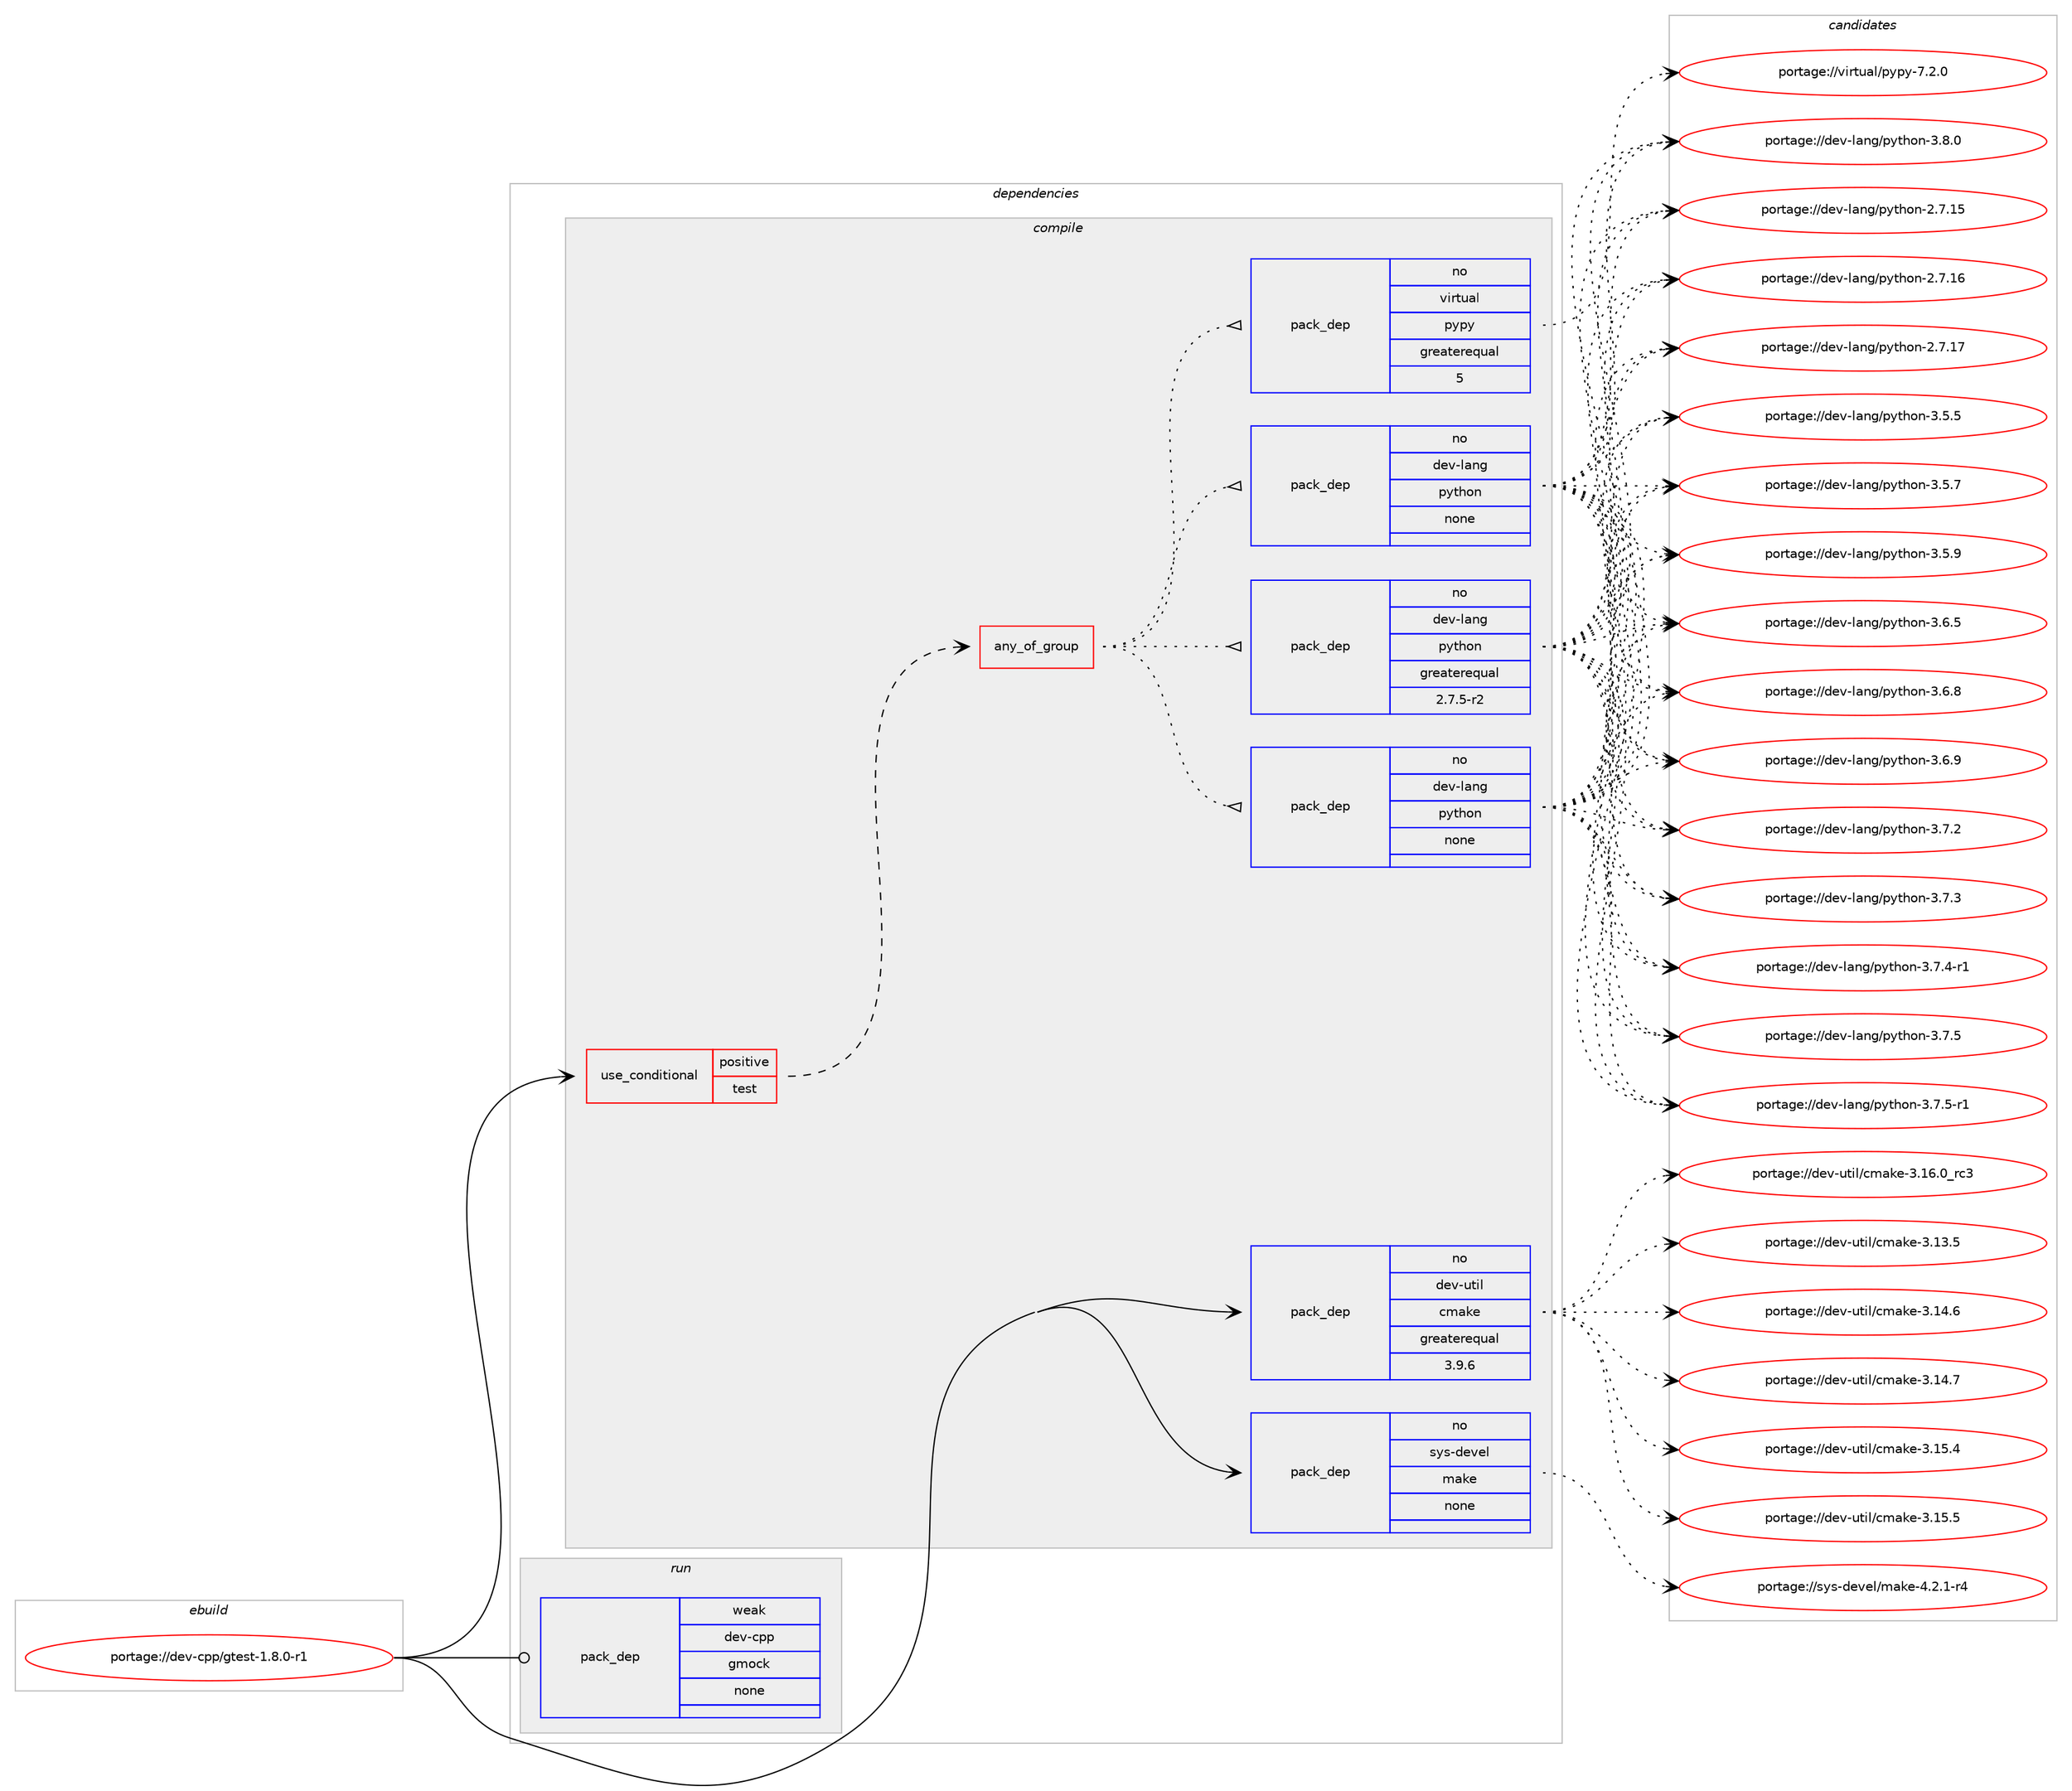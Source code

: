 digraph prolog {

# *************
# Graph options
# *************

newrank=true;
concentrate=true;
compound=true;
graph [rankdir=LR,fontname=Helvetica,fontsize=10,ranksep=1.5];#, ranksep=2.5, nodesep=0.2];
edge  [arrowhead=vee];
node  [fontname=Helvetica,fontsize=10];

# **********
# The ebuild
# **********

subgraph cluster_leftcol {
color=gray;
rank=same;
label=<<i>ebuild</i>>;
id [label="portage://dev-cpp/gtest-1.8.0-r1", color=red, width=4, href="../dev-cpp/gtest-1.8.0-r1.svg"];
}

# ****************
# The dependencies
# ****************

subgraph cluster_midcol {
color=gray;
label=<<i>dependencies</i>>;
subgraph cluster_compile {
fillcolor="#eeeeee";
style=filled;
label=<<i>compile</i>>;
subgraph cond11880 {
dependency52455 [label=<<TABLE BORDER="0" CELLBORDER="1" CELLSPACING="0" CELLPADDING="4"><TR><TD ROWSPAN="3" CELLPADDING="10">use_conditional</TD></TR><TR><TD>positive</TD></TR><TR><TD>test</TD></TR></TABLE>>, shape=none, color=red];
subgraph any1095 {
dependency52456 [label=<<TABLE BORDER="0" CELLBORDER="1" CELLSPACING="0" CELLPADDING="4"><TR><TD CELLPADDING="10">any_of_group</TD></TR></TABLE>>, shape=none, color=red];subgraph pack39452 {
dependency52457 [label=<<TABLE BORDER="0" CELLBORDER="1" CELLSPACING="0" CELLPADDING="4" WIDTH="220"><TR><TD ROWSPAN="6" CELLPADDING="30">pack_dep</TD></TR><TR><TD WIDTH="110">no</TD></TR><TR><TD>dev-lang</TD></TR><TR><TD>python</TD></TR><TR><TD>none</TD></TR><TR><TD></TD></TR></TABLE>>, shape=none, color=blue];
}
dependency52456:e -> dependency52457:w [weight=20,style="dotted",arrowhead="oinv"];
subgraph pack39453 {
dependency52458 [label=<<TABLE BORDER="0" CELLBORDER="1" CELLSPACING="0" CELLPADDING="4" WIDTH="220"><TR><TD ROWSPAN="6" CELLPADDING="30">pack_dep</TD></TR><TR><TD WIDTH="110">no</TD></TR><TR><TD>dev-lang</TD></TR><TR><TD>python</TD></TR><TR><TD>none</TD></TR><TR><TD></TD></TR></TABLE>>, shape=none, color=blue];
}
dependency52456:e -> dependency52458:w [weight=20,style="dotted",arrowhead="oinv"];
subgraph pack39454 {
dependency52459 [label=<<TABLE BORDER="0" CELLBORDER="1" CELLSPACING="0" CELLPADDING="4" WIDTH="220"><TR><TD ROWSPAN="6" CELLPADDING="30">pack_dep</TD></TR><TR><TD WIDTH="110">no</TD></TR><TR><TD>dev-lang</TD></TR><TR><TD>python</TD></TR><TR><TD>greaterequal</TD></TR><TR><TD>2.7.5-r2</TD></TR></TABLE>>, shape=none, color=blue];
}
dependency52456:e -> dependency52459:w [weight=20,style="dotted",arrowhead="oinv"];
subgraph pack39455 {
dependency52460 [label=<<TABLE BORDER="0" CELLBORDER="1" CELLSPACING="0" CELLPADDING="4" WIDTH="220"><TR><TD ROWSPAN="6" CELLPADDING="30">pack_dep</TD></TR><TR><TD WIDTH="110">no</TD></TR><TR><TD>virtual</TD></TR><TR><TD>pypy</TD></TR><TR><TD>greaterequal</TD></TR><TR><TD>5</TD></TR></TABLE>>, shape=none, color=blue];
}
dependency52456:e -> dependency52460:w [weight=20,style="dotted",arrowhead="oinv"];
}
dependency52455:e -> dependency52456:w [weight=20,style="dashed",arrowhead="vee"];
}
id:e -> dependency52455:w [weight=20,style="solid",arrowhead="vee"];
subgraph pack39456 {
dependency52461 [label=<<TABLE BORDER="0" CELLBORDER="1" CELLSPACING="0" CELLPADDING="4" WIDTH="220"><TR><TD ROWSPAN="6" CELLPADDING="30">pack_dep</TD></TR><TR><TD WIDTH="110">no</TD></TR><TR><TD>dev-util</TD></TR><TR><TD>cmake</TD></TR><TR><TD>greaterequal</TD></TR><TR><TD>3.9.6</TD></TR></TABLE>>, shape=none, color=blue];
}
id:e -> dependency52461:w [weight=20,style="solid",arrowhead="vee"];
subgraph pack39457 {
dependency52462 [label=<<TABLE BORDER="0" CELLBORDER="1" CELLSPACING="0" CELLPADDING="4" WIDTH="220"><TR><TD ROWSPAN="6" CELLPADDING="30">pack_dep</TD></TR><TR><TD WIDTH="110">no</TD></TR><TR><TD>sys-devel</TD></TR><TR><TD>make</TD></TR><TR><TD>none</TD></TR><TR><TD></TD></TR></TABLE>>, shape=none, color=blue];
}
id:e -> dependency52462:w [weight=20,style="solid",arrowhead="vee"];
}
subgraph cluster_compileandrun {
fillcolor="#eeeeee";
style=filled;
label=<<i>compile and run</i>>;
}
subgraph cluster_run {
fillcolor="#eeeeee";
style=filled;
label=<<i>run</i>>;
subgraph pack39458 {
dependency52463 [label=<<TABLE BORDER="0" CELLBORDER="1" CELLSPACING="0" CELLPADDING="4" WIDTH="220"><TR><TD ROWSPAN="6" CELLPADDING="30">pack_dep</TD></TR><TR><TD WIDTH="110">weak</TD></TR><TR><TD>dev-cpp</TD></TR><TR><TD>gmock</TD></TR><TR><TD>none</TD></TR><TR><TD></TD></TR></TABLE>>, shape=none, color=blue];
}
id:e -> dependency52463:w [weight=20,style="solid",arrowhead="odot"];
}
}

# **************
# The candidates
# **************

subgraph cluster_choices {
rank=same;
color=gray;
label=<<i>candidates</i>>;

subgraph choice39452 {
color=black;
nodesep=1;
choiceportage10010111845108971101034711212111610411111045504655464953 [label="portage://dev-lang/python-2.7.15", color=red, width=4,href="../dev-lang/python-2.7.15.svg"];
choiceportage10010111845108971101034711212111610411111045504655464954 [label="portage://dev-lang/python-2.7.16", color=red, width=4,href="../dev-lang/python-2.7.16.svg"];
choiceportage10010111845108971101034711212111610411111045504655464955 [label="portage://dev-lang/python-2.7.17", color=red, width=4,href="../dev-lang/python-2.7.17.svg"];
choiceportage100101118451089711010347112121116104111110455146534653 [label="portage://dev-lang/python-3.5.5", color=red, width=4,href="../dev-lang/python-3.5.5.svg"];
choiceportage100101118451089711010347112121116104111110455146534655 [label="portage://dev-lang/python-3.5.7", color=red, width=4,href="../dev-lang/python-3.5.7.svg"];
choiceportage100101118451089711010347112121116104111110455146534657 [label="portage://dev-lang/python-3.5.9", color=red, width=4,href="../dev-lang/python-3.5.9.svg"];
choiceportage100101118451089711010347112121116104111110455146544653 [label="portage://dev-lang/python-3.6.5", color=red, width=4,href="../dev-lang/python-3.6.5.svg"];
choiceportage100101118451089711010347112121116104111110455146544656 [label="portage://dev-lang/python-3.6.8", color=red, width=4,href="../dev-lang/python-3.6.8.svg"];
choiceportage100101118451089711010347112121116104111110455146544657 [label="portage://dev-lang/python-3.6.9", color=red, width=4,href="../dev-lang/python-3.6.9.svg"];
choiceportage100101118451089711010347112121116104111110455146554650 [label="portage://dev-lang/python-3.7.2", color=red, width=4,href="../dev-lang/python-3.7.2.svg"];
choiceportage100101118451089711010347112121116104111110455146554651 [label="portage://dev-lang/python-3.7.3", color=red, width=4,href="../dev-lang/python-3.7.3.svg"];
choiceportage1001011184510897110103471121211161041111104551465546524511449 [label="portage://dev-lang/python-3.7.4-r1", color=red, width=4,href="../dev-lang/python-3.7.4-r1.svg"];
choiceportage100101118451089711010347112121116104111110455146554653 [label="portage://dev-lang/python-3.7.5", color=red, width=4,href="../dev-lang/python-3.7.5.svg"];
choiceportage1001011184510897110103471121211161041111104551465546534511449 [label="portage://dev-lang/python-3.7.5-r1", color=red, width=4,href="../dev-lang/python-3.7.5-r1.svg"];
choiceportage100101118451089711010347112121116104111110455146564648 [label="portage://dev-lang/python-3.8.0", color=red, width=4,href="../dev-lang/python-3.8.0.svg"];
dependency52457:e -> choiceportage10010111845108971101034711212111610411111045504655464953:w [style=dotted,weight="100"];
dependency52457:e -> choiceportage10010111845108971101034711212111610411111045504655464954:w [style=dotted,weight="100"];
dependency52457:e -> choiceportage10010111845108971101034711212111610411111045504655464955:w [style=dotted,weight="100"];
dependency52457:e -> choiceportage100101118451089711010347112121116104111110455146534653:w [style=dotted,weight="100"];
dependency52457:e -> choiceportage100101118451089711010347112121116104111110455146534655:w [style=dotted,weight="100"];
dependency52457:e -> choiceportage100101118451089711010347112121116104111110455146534657:w [style=dotted,weight="100"];
dependency52457:e -> choiceportage100101118451089711010347112121116104111110455146544653:w [style=dotted,weight="100"];
dependency52457:e -> choiceportage100101118451089711010347112121116104111110455146544656:w [style=dotted,weight="100"];
dependency52457:e -> choiceportage100101118451089711010347112121116104111110455146544657:w [style=dotted,weight="100"];
dependency52457:e -> choiceportage100101118451089711010347112121116104111110455146554650:w [style=dotted,weight="100"];
dependency52457:e -> choiceportage100101118451089711010347112121116104111110455146554651:w [style=dotted,weight="100"];
dependency52457:e -> choiceportage1001011184510897110103471121211161041111104551465546524511449:w [style=dotted,weight="100"];
dependency52457:e -> choiceportage100101118451089711010347112121116104111110455146554653:w [style=dotted,weight="100"];
dependency52457:e -> choiceportage1001011184510897110103471121211161041111104551465546534511449:w [style=dotted,weight="100"];
dependency52457:e -> choiceportage100101118451089711010347112121116104111110455146564648:w [style=dotted,weight="100"];
}
subgraph choice39453 {
color=black;
nodesep=1;
choiceportage10010111845108971101034711212111610411111045504655464953 [label="portage://dev-lang/python-2.7.15", color=red, width=4,href="../dev-lang/python-2.7.15.svg"];
choiceportage10010111845108971101034711212111610411111045504655464954 [label="portage://dev-lang/python-2.7.16", color=red, width=4,href="../dev-lang/python-2.7.16.svg"];
choiceportage10010111845108971101034711212111610411111045504655464955 [label="portage://dev-lang/python-2.7.17", color=red, width=4,href="../dev-lang/python-2.7.17.svg"];
choiceportage100101118451089711010347112121116104111110455146534653 [label="portage://dev-lang/python-3.5.5", color=red, width=4,href="../dev-lang/python-3.5.5.svg"];
choiceportage100101118451089711010347112121116104111110455146534655 [label="portage://dev-lang/python-3.5.7", color=red, width=4,href="../dev-lang/python-3.5.7.svg"];
choiceportage100101118451089711010347112121116104111110455146534657 [label="portage://dev-lang/python-3.5.9", color=red, width=4,href="../dev-lang/python-3.5.9.svg"];
choiceportage100101118451089711010347112121116104111110455146544653 [label="portage://dev-lang/python-3.6.5", color=red, width=4,href="../dev-lang/python-3.6.5.svg"];
choiceportage100101118451089711010347112121116104111110455146544656 [label="portage://dev-lang/python-3.6.8", color=red, width=4,href="../dev-lang/python-3.6.8.svg"];
choiceportage100101118451089711010347112121116104111110455146544657 [label="portage://dev-lang/python-3.6.9", color=red, width=4,href="../dev-lang/python-3.6.9.svg"];
choiceportage100101118451089711010347112121116104111110455146554650 [label="portage://dev-lang/python-3.7.2", color=red, width=4,href="../dev-lang/python-3.7.2.svg"];
choiceportage100101118451089711010347112121116104111110455146554651 [label="portage://dev-lang/python-3.7.3", color=red, width=4,href="../dev-lang/python-3.7.3.svg"];
choiceportage1001011184510897110103471121211161041111104551465546524511449 [label="portage://dev-lang/python-3.7.4-r1", color=red, width=4,href="../dev-lang/python-3.7.4-r1.svg"];
choiceportage100101118451089711010347112121116104111110455146554653 [label="portage://dev-lang/python-3.7.5", color=red, width=4,href="../dev-lang/python-3.7.5.svg"];
choiceportage1001011184510897110103471121211161041111104551465546534511449 [label="portage://dev-lang/python-3.7.5-r1", color=red, width=4,href="../dev-lang/python-3.7.5-r1.svg"];
choiceportage100101118451089711010347112121116104111110455146564648 [label="portage://dev-lang/python-3.8.0", color=red, width=4,href="../dev-lang/python-3.8.0.svg"];
dependency52458:e -> choiceportage10010111845108971101034711212111610411111045504655464953:w [style=dotted,weight="100"];
dependency52458:e -> choiceportage10010111845108971101034711212111610411111045504655464954:w [style=dotted,weight="100"];
dependency52458:e -> choiceportage10010111845108971101034711212111610411111045504655464955:w [style=dotted,weight="100"];
dependency52458:e -> choiceportage100101118451089711010347112121116104111110455146534653:w [style=dotted,weight="100"];
dependency52458:e -> choiceportage100101118451089711010347112121116104111110455146534655:w [style=dotted,weight="100"];
dependency52458:e -> choiceportage100101118451089711010347112121116104111110455146534657:w [style=dotted,weight="100"];
dependency52458:e -> choiceportage100101118451089711010347112121116104111110455146544653:w [style=dotted,weight="100"];
dependency52458:e -> choiceportage100101118451089711010347112121116104111110455146544656:w [style=dotted,weight="100"];
dependency52458:e -> choiceportage100101118451089711010347112121116104111110455146544657:w [style=dotted,weight="100"];
dependency52458:e -> choiceportage100101118451089711010347112121116104111110455146554650:w [style=dotted,weight="100"];
dependency52458:e -> choiceportage100101118451089711010347112121116104111110455146554651:w [style=dotted,weight="100"];
dependency52458:e -> choiceportage1001011184510897110103471121211161041111104551465546524511449:w [style=dotted,weight="100"];
dependency52458:e -> choiceportage100101118451089711010347112121116104111110455146554653:w [style=dotted,weight="100"];
dependency52458:e -> choiceportage1001011184510897110103471121211161041111104551465546534511449:w [style=dotted,weight="100"];
dependency52458:e -> choiceportage100101118451089711010347112121116104111110455146564648:w [style=dotted,weight="100"];
}
subgraph choice39454 {
color=black;
nodesep=1;
choiceportage10010111845108971101034711212111610411111045504655464953 [label="portage://dev-lang/python-2.7.15", color=red, width=4,href="../dev-lang/python-2.7.15.svg"];
choiceportage10010111845108971101034711212111610411111045504655464954 [label="portage://dev-lang/python-2.7.16", color=red, width=4,href="../dev-lang/python-2.7.16.svg"];
choiceportage10010111845108971101034711212111610411111045504655464955 [label="portage://dev-lang/python-2.7.17", color=red, width=4,href="../dev-lang/python-2.7.17.svg"];
choiceportage100101118451089711010347112121116104111110455146534653 [label="portage://dev-lang/python-3.5.5", color=red, width=4,href="../dev-lang/python-3.5.5.svg"];
choiceportage100101118451089711010347112121116104111110455146534655 [label="portage://dev-lang/python-3.5.7", color=red, width=4,href="../dev-lang/python-3.5.7.svg"];
choiceportage100101118451089711010347112121116104111110455146534657 [label="portage://dev-lang/python-3.5.9", color=red, width=4,href="../dev-lang/python-3.5.9.svg"];
choiceportage100101118451089711010347112121116104111110455146544653 [label="portage://dev-lang/python-3.6.5", color=red, width=4,href="../dev-lang/python-3.6.5.svg"];
choiceportage100101118451089711010347112121116104111110455146544656 [label="portage://dev-lang/python-3.6.8", color=red, width=4,href="../dev-lang/python-3.6.8.svg"];
choiceportage100101118451089711010347112121116104111110455146544657 [label="portage://dev-lang/python-3.6.9", color=red, width=4,href="../dev-lang/python-3.6.9.svg"];
choiceportage100101118451089711010347112121116104111110455146554650 [label="portage://dev-lang/python-3.7.2", color=red, width=4,href="../dev-lang/python-3.7.2.svg"];
choiceportage100101118451089711010347112121116104111110455146554651 [label="portage://dev-lang/python-3.7.3", color=red, width=4,href="../dev-lang/python-3.7.3.svg"];
choiceportage1001011184510897110103471121211161041111104551465546524511449 [label="portage://dev-lang/python-3.7.4-r1", color=red, width=4,href="../dev-lang/python-3.7.4-r1.svg"];
choiceportage100101118451089711010347112121116104111110455146554653 [label="portage://dev-lang/python-3.7.5", color=red, width=4,href="../dev-lang/python-3.7.5.svg"];
choiceportage1001011184510897110103471121211161041111104551465546534511449 [label="portage://dev-lang/python-3.7.5-r1", color=red, width=4,href="../dev-lang/python-3.7.5-r1.svg"];
choiceportage100101118451089711010347112121116104111110455146564648 [label="portage://dev-lang/python-3.8.0", color=red, width=4,href="../dev-lang/python-3.8.0.svg"];
dependency52459:e -> choiceportage10010111845108971101034711212111610411111045504655464953:w [style=dotted,weight="100"];
dependency52459:e -> choiceportage10010111845108971101034711212111610411111045504655464954:w [style=dotted,weight="100"];
dependency52459:e -> choiceportage10010111845108971101034711212111610411111045504655464955:w [style=dotted,weight="100"];
dependency52459:e -> choiceportage100101118451089711010347112121116104111110455146534653:w [style=dotted,weight="100"];
dependency52459:e -> choiceportage100101118451089711010347112121116104111110455146534655:w [style=dotted,weight="100"];
dependency52459:e -> choiceportage100101118451089711010347112121116104111110455146534657:w [style=dotted,weight="100"];
dependency52459:e -> choiceportage100101118451089711010347112121116104111110455146544653:w [style=dotted,weight="100"];
dependency52459:e -> choiceportage100101118451089711010347112121116104111110455146544656:w [style=dotted,weight="100"];
dependency52459:e -> choiceportage100101118451089711010347112121116104111110455146544657:w [style=dotted,weight="100"];
dependency52459:e -> choiceportage100101118451089711010347112121116104111110455146554650:w [style=dotted,weight="100"];
dependency52459:e -> choiceportage100101118451089711010347112121116104111110455146554651:w [style=dotted,weight="100"];
dependency52459:e -> choiceportage1001011184510897110103471121211161041111104551465546524511449:w [style=dotted,weight="100"];
dependency52459:e -> choiceportage100101118451089711010347112121116104111110455146554653:w [style=dotted,weight="100"];
dependency52459:e -> choiceportage1001011184510897110103471121211161041111104551465546534511449:w [style=dotted,weight="100"];
dependency52459:e -> choiceportage100101118451089711010347112121116104111110455146564648:w [style=dotted,weight="100"];
}
subgraph choice39455 {
color=black;
nodesep=1;
choiceportage1181051141161179710847112121112121455546504648 [label="portage://virtual/pypy-7.2.0", color=red, width=4,href="../virtual/pypy-7.2.0.svg"];
dependency52460:e -> choiceportage1181051141161179710847112121112121455546504648:w [style=dotted,weight="100"];
}
subgraph choice39456 {
color=black;
nodesep=1;
choiceportage1001011184511711610510847991099710710145514649514653 [label="portage://dev-util/cmake-3.13.5", color=red, width=4,href="../dev-util/cmake-3.13.5.svg"];
choiceportage1001011184511711610510847991099710710145514649524654 [label="portage://dev-util/cmake-3.14.6", color=red, width=4,href="../dev-util/cmake-3.14.6.svg"];
choiceportage1001011184511711610510847991099710710145514649524655 [label="portage://dev-util/cmake-3.14.7", color=red, width=4,href="../dev-util/cmake-3.14.7.svg"];
choiceportage1001011184511711610510847991099710710145514649534652 [label="portage://dev-util/cmake-3.15.4", color=red, width=4,href="../dev-util/cmake-3.15.4.svg"];
choiceportage1001011184511711610510847991099710710145514649534653 [label="portage://dev-util/cmake-3.15.5", color=red, width=4,href="../dev-util/cmake-3.15.5.svg"];
choiceportage1001011184511711610510847991099710710145514649544648951149951 [label="portage://dev-util/cmake-3.16.0_rc3", color=red, width=4,href="../dev-util/cmake-3.16.0_rc3.svg"];
dependency52461:e -> choiceportage1001011184511711610510847991099710710145514649514653:w [style=dotted,weight="100"];
dependency52461:e -> choiceportage1001011184511711610510847991099710710145514649524654:w [style=dotted,weight="100"];
dependency52461:e -> choiceportage1001011184511711610510847991099710710145514649524655:w [style=dotted,weight="100"];
dependency52461:e -> choiceportage1001011184511711610510847991099710710145514649534652:w [style=dotted,weight="100"];
dependency52461:e -> choiceportage1001011184511711610510847991099710710145514649534653:w [style=dotted,weight="100"];
dependency52461:e -> choiceportage1001011184511711610510847991099710710145514649544648951149951:w [style=dotted,weight="100"];
}
subgraph choice39457 {
color=black;
nodesep=1;
choiceportage1151211154510010111810110847109971071014552465046494511452 [label="portage://sys-devel/make-4.2.1-r4", color=red, width=4,href="../sys-devel/make-4.2.1-r4.svg"];
dependency52462:e -> choiceportage1151211154510010111810110847109971071014552465046494511452:w [style=dotted,weight="100"];
}
subgraph choice39458 {
color=black;
nodesep=1;
}
}

}
